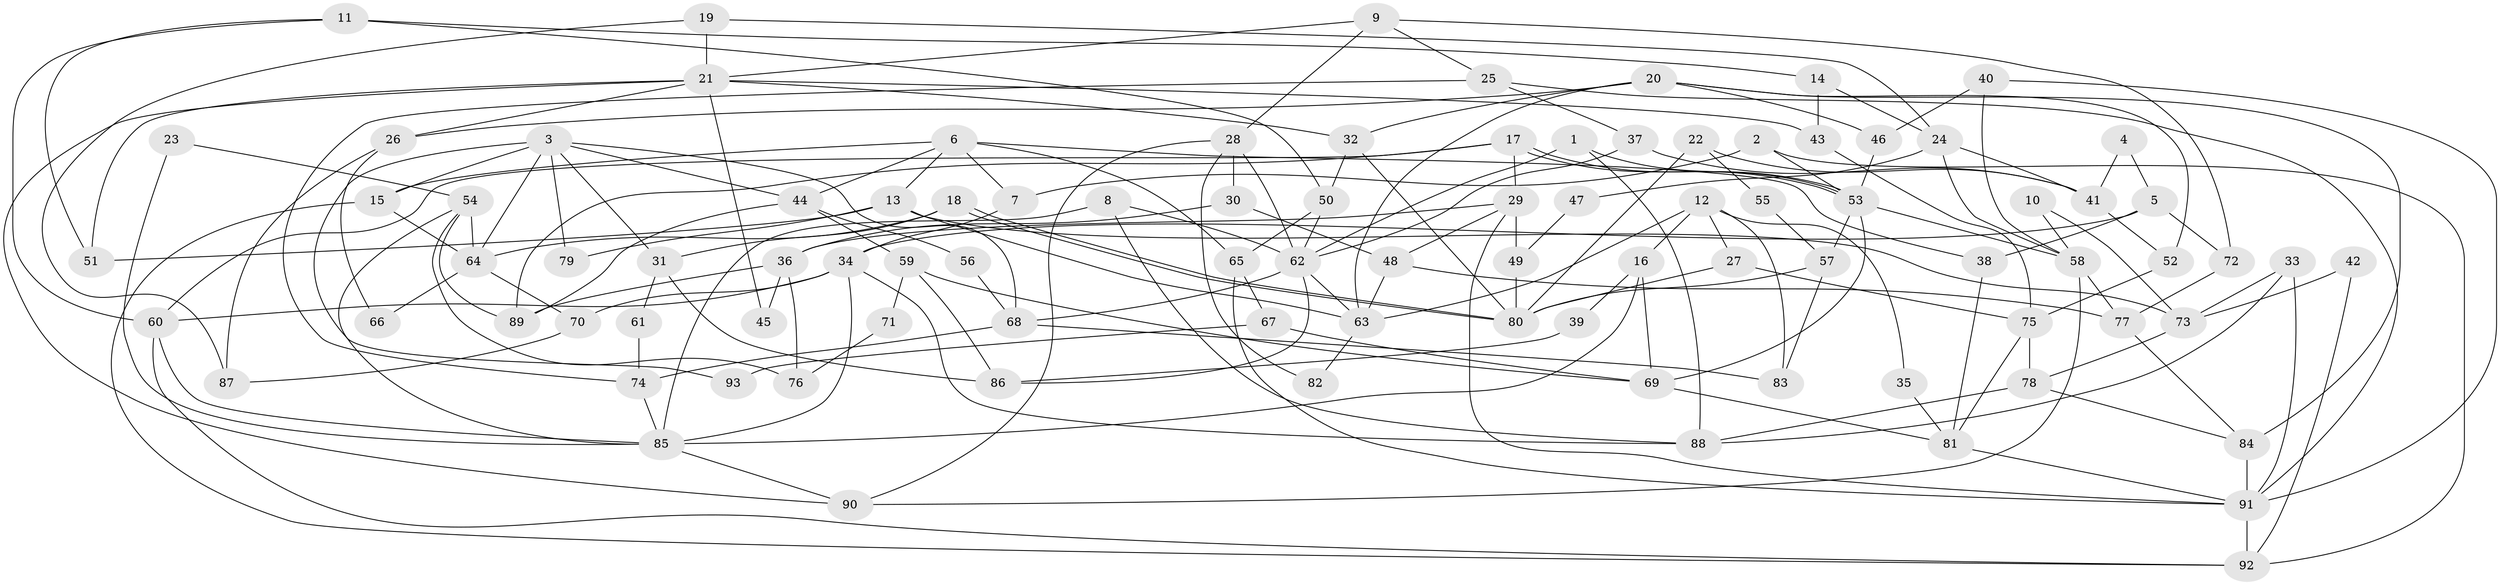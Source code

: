 // coarse degree distribution, {4: 0.18518518518518517, 5: 0.14814814814814814, 2: 0.18518518518518517, 6: 0.1111111111111111, 3: 0.07407407407407407, 10: 0.1111111111111111, 7: 0.1111111111111111, 9: 0.037037037037037035, 8: 0.037037037037037035}
// Generated by graph-tools (version 1.1) at 2025/54/03/04/25 21:54:50]
// undirected, 93 vertices, 186 edges
graph export_dot {
graph [start="1"]
  node [color=gray90,style=filled];
  1;
  2;
  3;
  4;
  5;
  6;
  7;
  8;
  9;
  10;
  11;
  12;
  13;
  14;
  15;
  16;
  17;
  18;
  19;
  20;
  21;
  22;
  23;
  24;
  25;
  26;
  27;
  28;
  29;
  30;
  31;
  32;
  33;
  34;
  35;
  36;
  37;
  38;
  39;
  40;
  41;
  42;
  43;
  44;
  45;
  46;
  47;
  48;
  49;
  50;
  51;
  52;
  53;
  54;
  55;
  56;
  57;
  58;
  59;
  60;
  61;
  62;
  63;
  64;
  65;
  66;
  67;
  68;
  69;
  70;
  71;
  72;
  73;
  74;
  75;
  76;
  77;
  78;
  79;
  80;
  81;
  82;
  83;
  84;
  85;
  86;
  87;
  88;
  89;
  90;
  91;
  92;
  93;
  1 -- 62;
  1 -- 53;
  1 -- 88;
  2 -- 53;
  2 -- 7;
  2 -- 92;
  3 -- 64;
  3 -- 15;
  3 -- 31;
  3 -- 44;
  3 -- 68;
  3 -- 79;
  3 -- 93;
  4 -- 5;
  4 -- 41;
  5 -- 34;
  5 -- 72;
  5 -- 38;
  6 -- 44;
  6 -- 13;
  6 -- 7;
  6 -- 15;
  6 -- 38;
  6 -- 65;
  7 -- 34;
  8 -- 85;
  8 -- 62;
  8 -- 88;
  9 -- 28;
  9 -- 21;
  9 -- 25;
  9 -- 72;
  10 -- 73;
  10 -- 58;
  11 -- 60;
  11 -- 14;
  11 -- 50;
  11 -- 51;
  12 -- 83;
  12 -- 27;
  12 -- 16;
  12 -- 35;
  12 -- 63;
  13 -- 51;
  13 -- 63;
  13 -- 73;
  13 -- 79;
  14 -- 24;
  14 -- 43;
  15 -- 92;
  15 -- 64;
  16 -- 85;
  16 -- 39;
  16 -- 69;
  17 -- 89;
  17 -- 53;
  17 -- 53;
  17 -- 29;
  17 -- 60;
  18 -- 64;
  18 -- 80;
  18 -- 80;
  18 -- 31;
  19 -- 21;
  19 -- 24;
  19 -- 87;
  20 -- 46;
  20 -- 63;
  20 -- 26;
  20 -- 32;
  20 -- 52;
  20 -- 84;
  21 -- 90;
  21 -- 32;
  21 -- 26;
  21 -- 43;
  21 -- 45;
  21 -- 51;
  22 -- 41;
  22 -- 80;
  22 -- 55;
  23 -- 85;
  23 -- 54;
  24 -- 41;
  24 -- 58;
  24 -- 47;
  25 -- 91;
  25 -- 37;
  25 -- 74;
  26 -- 66;
  26 -- 87;
  27 -- 75;
  27 -- 80;
  28 -- 62;
  28 -- 30;
  28 -- 82;
  28 -- 90;
  29 -- 91;
  29 -- 36;
  29 -- 48;
  29 -- 49;
  30 -- 36;
  30 -- 48;
  31 -- 61;
  31 -- 86;
  32 -- 50;
  32 -- 80;
  33 -- 73;
  33 -- 88;
  33 -- 91;
  34 -- 88;
  34 -- 85;
  34 -- 60;
  34 -- 70;
  35 -- 81;
  36 -- 89;
  36 -- 45;
  36 -- 76;
  37 -- 62;
  37 -- 41;
  38 -- 81;
  39 -- 86;
  40 -- 91;
  40 -- 58;
  40 -- 46;
  41 -- 52;
  42 -- 92;
  42 -- 73;
  43 -- 75;
  44 -- 59;
  44 -- 56;
  44 -- 89;
  46 -- 53;
  47 -- 49;
  48 -- 63;
  48 -- 77;
  49 -- 80;
  50 -- 65;
  50 -- 62;
  52 -- 75;
  53 -- 69;
  53 -- 57;
  53 -- 58;
  54 -- 85;
  54 -- 64;
  54 -- 76;
  54 -- 89;
  55 -- 57;
  56 -- 68;
  57 -- 80;
  57 -- 83;
  58 -- 77;
  58 -- 90;
  59 -- 69;
  59 -- 86;
  59 -- 71;
  60 -- 85;
  60 -- 92;
  61 -- 74;
  62 -- 68;
  62 -- 63;
  62 -- 86;
  63 -- 82;
  64 -- 70;
  64 -- 66;
  65 -- 91;
  65 -- 67;
  67 -- 69;
  67 -- 93;
  68 -- 74;
  68 -- 83;
  69 -- 81;
  70 -- 87;
  71 -- 76;
  72 -- 77;
  73 -- 78;
  74 -- 85;
  75 -- 81;
  75 -- 78;
  77 -- 84;
  78 -- 84;
  78 -- 88;
  81 -- 91;
  84 -- 91;
  85 -- 90;
  91 -- 92;
}
